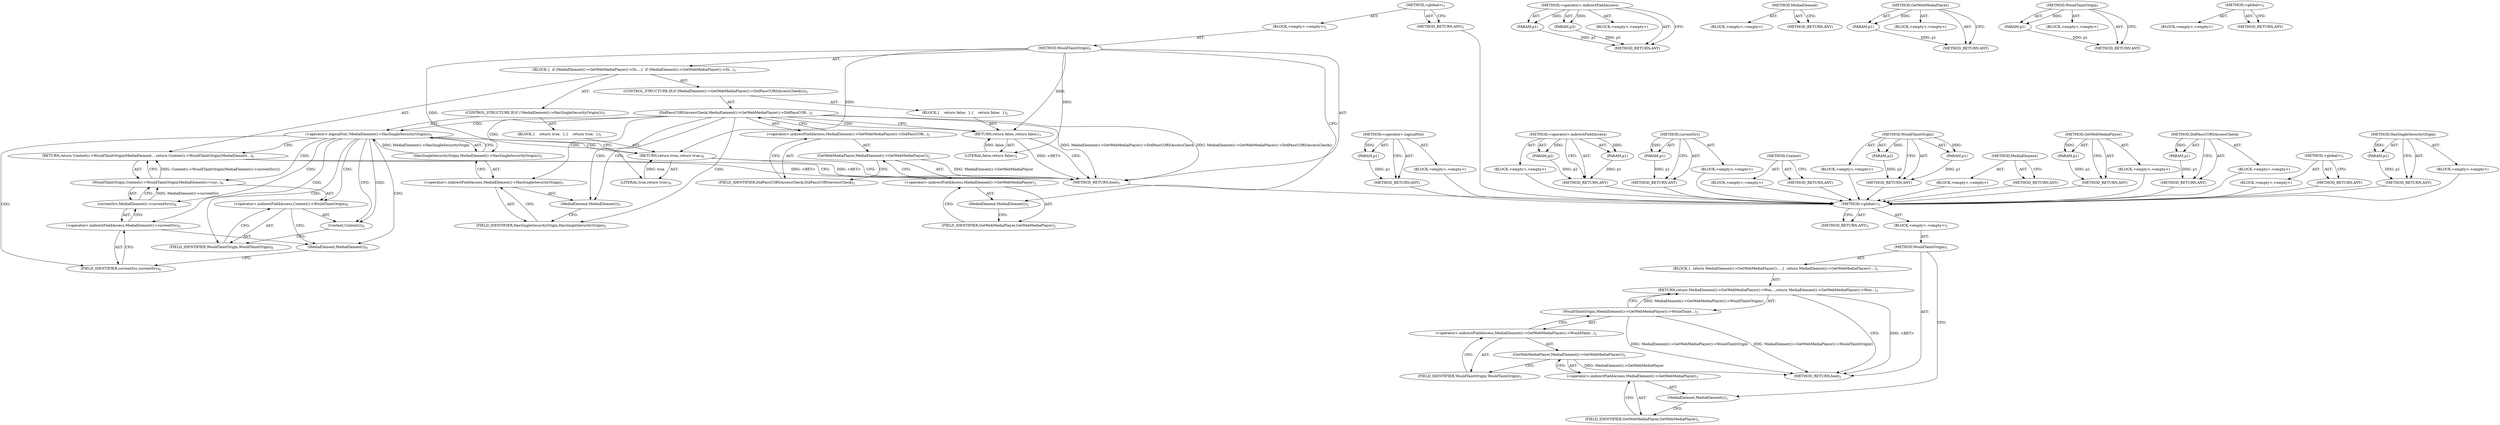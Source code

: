 digraph "&lt;global&gt;" {
vulnerable_72 [label=<(METHOD,&lt;operator&gt;.logicalNot)>];
vulnerable_73 [label=<(PARAM,p1)>];
vulnerable_74 [label=<(BLOCK,&lt;empty&gt;,&lt;empty&gt;)>];
vulnerable_75 [label=<(METHOD_RETURN,ANY)>];
vulnerable_6 [label=<(METHOD,&lt;global&gt;)<SUB>1</SUB>>];
vulnerable_7 [label=<(BLOCK,&lt;empty&gt;,&lt;empty&gt;)<SUB>1</SUB>>];
vulnerable_8 [label=<(METHOD,WouldTaintOrigin)<SUB>1</SUB>>];
vulnerable_9 [label=<(BLOCK,{
  if (MediaElement()-&gt;GetWebMediaPlayer()-&gt;Di...,{
  if (MediaElement()-&gt;GetWebMediaPlayer()-&gt;Di...)<SUB>1</SUB>>];
vulnerable_10 [label=<(CONTROL_STRUCTURE,IF,if (MediaElement()-&gt;GetWebMediaPlayer()-&gt;DidPassCORSAccessCheck()))<SUB>2</SUB>>];
vulnerable_11 [label=<(DidPassCORSAccessCheck,MediaElement()-&gt;GetWebMediaPlayer()-&gt;DidPassCOR...)<SUB>2</SUB>>];
vulnerable_12 [label=<(&lt;operator&gt;.indirectFieldAccess,MediaElement()-&gt;GetWebMediaPlayer()-&gt;DidPassCOR...)<SUB>2</SUB>>];
vulnerable_13 [label=<(GetWebMediaPlayer,MediaElement()-&gt;GetWebMediaPlayer())<SUB>2</SUB>>];
vulnerable_14 [label=<(&lt;operator&gt;.indirectFieldAccess,MediaElement()-&gt;GetWebMediaPlayer)<SUB>2</SUB>>];
vulnerable_15 [label=<(MediaElement,MediaElement())<SUB>2</SUB>>];
vulnerable_16 [label=<(FIELD_IDENTIFIER,GetWebMediaPlayer,GetWebMediaPlayer)<SUB>2</SUB>>];
vulnerable_17 [label=<(FIELD_IDENTIFIER,DidPassCORSAccessCheck,DidPassCORSAccessCheck)<SUB>2</SUB>>];
vulnerable_18 [label=<(BLOCK,{
    return false;
  },{
    return false;
  })<SUB>2</SUB>>];
vulnerable_19 [label=<(RETURN,return false;,return false;)<SUB>3</SUB>>];
vulnerable_20 [label=<(LITERAL,false,return false;)<SUB>3</SUB>>];
vulnerable_21 [label=<(CONTROL_STRUCTURE,IF,if (!MediaElement()-&gt;HasSingleSecurityOrigin()))<SUB>5</SUB>>];
vulnerable_22 [label=<(&lt;operator&gt;.logicalNot,!MediaElement()-&gt;HasSingleSecurityOrigin())<SUB>5</SUB>>];
vulnerable_23 [label=<(HasSingleSecurityOrigin,MediaElement()-&gt;HasSingleSecurityOrigin())<SUB>5</SUB>>];
vulnerable_24 [label=<(&lt;operator&gt;.indirectFieldAccess,MediaElement()-&gt;HasSingleSecurityOrigin)<SUB>5</SUB>>];
vulnerable_25 [label=<(MediaElement,MediaElement())<SUB>5</SUB>>];
vulnerable_26 [label=<(FIELD_IDENTIFIER,HasSingleSecurityOrigin,HasSingleSecurityOrigin)<SUB>5</SUB>>];
vulnerable_27 [label=<(BLOCK,{
    return true;
  },{
    return true;
  })<SUB>5</SUB>>];
vulnerable_28 [label=<(RETURN,return true;,return true;)<SUB>6</SUB>>];
vulnerable_29 [label=<(LITERAL,true,return true;)<SUB>6</SUB>>];
vulnerable_30 [label=<(RETURN,return Context()-&gt;WouldTaintOrigin(MediaElement...,return Context()-&gt;WouldTaintOrigin(MediaElement...)<SUB>8</SUB>>];
vulnerable_31 [label=<(WouldTaintOrigin,Context()-&gt;WouldTaintOrigin(MediaElement()-&gt;cur...)<SUB>8</SUB>>];
vulnerable_32 [label=<(&lt;operator&gt;.indirectFieldAccess,Context()-&gt;WouldTaintOrigin)<SUB>8</SUB>>];
vulnerable_33 [label=<(Context,Context())<SUB>8</SUB>>];
vulnerable_34 [label=<(FIELD_IDENTIFIER,WouldTaintOrigin,WouldTaintOrigin)<SUB>8</SUB>>];
vulnerable_35 [label=<(currentSrc,MediaElement()-&gt;currentSrc())<SUB>8</SUB>>];
vulnerable_36 [label=<(&lt;operator&gt;.indirectFieldAccess,MediaElement()-&gt;currentSrc)<SUB>8</SUB>>];
vulnerable_37 [label=<(MediaElement,MediaElement())<SUB>8</SUB>>];
vulnerable_38 [label=<(FIELD_IDENTIFIER,currentSrc,currentSrc)<SUB>8</SUB>>];
vulnerable_39 [label=<(METHOD_RETURN,bool)<SUB>1</SUB>>];
vulnerable_41 [label=<(METHOD_RETURN,ANY)<SUB>1</SUB>>];
vulnerable_60 [label=<(METHOD,&lt;operator&gt;.indirectFieldAccess)>];
vulnerable_61 [label=<(PARAM,p1)>];
vulnerable_62 [label=<(PARAM,p2)>];
vulnerable_63 [label=<(BLOCK,&lt;empty&gt;,&lt;empty&gt;)>];
vulnerable_64 [label=<(METHOD_RETURN,ANY)>];
vulnerable_88 [label=<(METHOD,currentSrc)>];
vulnerable_89 [label=<(PARAM,p1)>];
vulnerable_90 [label=<(BLOCK,&lt;empty&gt;,&lt;empty&gt;)>];
vulnerable_91 [label=<(METHOD_RETURN,ANY)>];
vulnerable_85 [label=<(METHOD,Context)>];
vulnerable_86 [label=<(BLOCK,&lt;empty&gt;,&lt;empty&gt;)>];
vulnerable_87 [label=<(METHOD_RETURN,ANY)>];
vulnerable_80 [label=<(METHOD,WouldTaintOrigin)>];
vulnerable_81 [label=<(PARAM,p1)>];
vulnerable_82 [label=<(PARAM,p2)>];
vulnerable_83 [label=<(BLOCK,&lt;empty&gt;,&lt;empty&gt;)>];
vulnerable_84 [label=<(METHOD_RETURN,ANY)>];
vulnerable_69 [label=<(METHOD,MediaElement)>];
vulnerable_70 [label=<(BLOCK,&lt;empty&gt;,&lt;empty&gt;)>];
vulnerable_71 [label=<(METHOD_RETURN,ANY)>];
vulnerable_65 [label=<(METHOD,GetWebMediaPlayer)>];
vulnerable_66 [label=<(PARAM,p1)>];
vulnerable_67 [label=<(BLOCK,&lt;empty&gt;,&lt;empty&gt;)>];
vulnerable_68 [label=<(METHOD_RETURN,ANY)>];
vulnerable_56 [label=<(METHOD,DidPassCORSAccessCheck)>];
vulnerable_57 [label=<(PARAM,p1)>];
vulnerable_58 [label=<(BLOCK,&lt;empty&gt;,&lt;empty&gt;)>];
vulnerable_59 [label=<(METHOD_RETURN,ANY)>];
vulnerable_50 [label=<(METHOD,&lt;global&gt;)<SUB>1</SUB>>];
vulnerable_51 [label=<(BLOCK,&lt;empty&gt;,&lt;empty&gt;)>];
vulnerable_52 [label=<(METHOD_RETURN,ANY)>];
vulnerable_76 [label=<(METHOD,HasSingleSecurityOrigin)>];
vulnerable_77 [label=<(PARAM,p1)>];
vulnerable_78 [label=<(BLOCK,&lt;empty&gt;,&lt;empty&gt;)>];
vulnerable_79 [label=<(METHOD_RETURN,ANY)>];
fixed_6 [label=<(METHOD,&lt;global&gt;)<SUB>1</SUB>>];
fixed_7 [label=<(BLOCK,&lt;empty&gt;,&lt;empty&gt;)<SUB>1</SUB>>];
fixed_8 [label=<(METHOD,WouldTaintOrigin)<SUB>1</SUB>>];
fixed_9 [label=<(BLOCK,{
  return MediaElement()-&gt;GetWebMediaPlayer()-...,{
  return MediaElement()-&gt;GetWebMediaPlayer()-...)<SUB>1</SUB>>];
fixed_10 [label=<(RETURN,return MediaElement()-&gt;GetWebMediaPlayer()-&gt;Wou...,return MediaElement()-&gt;GetWebMediaPlayer()-&gt;Wou...)<SUB>2</SUB>>];
fixed_11 [label=<(WouldTaintOrigin,MediaElement()-&gt;GetWebMediaPlayer()-&gt;WouldTaint...)<SUB>2</SUB>>];
fixed_12 [label=<(&lt;operator&gt;.indirectFieldAccess,MediaElement()-&gt;GetWebMediaPlayer()-&gt;WouldTaint...)<SUB>2</SUB>>];
fixed_13 [label=<(GetWebMediaPlayer,MediaElement()-&gt;GetWebMediaPlayer())<SUB>2</SUB>>];
fixed_14 [label=<(&lt;operator&gt;.indirectFieldAccess,MediaElement()-&gt;GetWebMediaPlayer)<SUB>2</SUB>>];
fixed_15 [label=<(MediaElement,MediaElement())<SUB>2</SUB>>];
fixed_16 [label=<(FIELD_IDENTIFIER,GetWebMediaPlayer,GetWebMediaPlayer)<SUB>2</SUB>>];
fixed_17 [label=<(FIELD_IDENTIFIER,WouldTaintOrigin,WouldTaintOrigin)<SUB>2</SUB>>];
fixed_18 [label=<(METHOD_RETURN,bool)<SUB>1</SUB>>];
fixed_20 [label=<(METHOD_RETURN,ANY)<SUB>1</SUB>>];
fixed_39 [label=<(METHOD,&lt;operator&gt;.indirectFieldAccess)>];
fixed_40 [label=<(PARAM,p1)>];
fixed_41 [label=<(PARAM,p2)>];
fixed_42 [label=<(BLOCK,&lt;empty&gt;,&lt;empty&gt;)>];
fixed_43 [label=<(METHOD_RETURN,ANY)>];
fixed_48 [label=<(METHOD,MediaElement)>];
fixed_49 [label=<(BLOCK,&lt;empty&gt;,&lt;empty&gt;)>];
fixed_50 [label=<(METHOD_RETURN,ANY)>];
fixed_44 [label=<(METHOD,GetWebMediaPlayer)>];
fixed_45 [label=<(PARAM,p1)>];
fixed_46 [label=<(BLOCK,&lt;empty&gt;,&lt;empty&gt;)>];
fixed_47 [label=<(METHOD_RETURN,ANY)>];
fixed_35 [label=<(METHOD,WouldTaintOrigin)>];
fixed_36 [label=<(PARAM,p1)>];
fixed_37 [label=<(BLOCK,&lt;empty&gt;,&lt;empty&gt;)>];
fixed_38 [label=<(METHOD_RETURN,ANY)>];
fixed_29 [label=<(METHOD,&lt;global&gt;)<SUB>1</SUB>>];
fixed_30 [label=<(BLOCK,&lt;empty&gt;,&lt;empty&gt;)>];
fixed_31 [label=<(METHOD_RETURN,ANY)>];
vulnerable_72 -> vulnerable_73  [key=0, label="AST: "];
vulnerable_72 -> vulnerable_73  [key=1, label="DDG: "];
vulnerable_72 -> vulnerable_74  [key=0, label="AST: "];
vulnerable_72 -> vulnerable_75  [key=0, label="AST: "];
vulnerable_72 -> vulnerable_75  [key=1, label="CFG: "];
vulnerable_73 -> vulnerable_75  [key=0, label="DDG: p1"];
vulnerable_74 -> fixed_6  [key=0];
vulnerable_75 -> fixed_6  [key=0];
vulnerable_6 -> vulnerable_7  [key=0, label="AST: "];
vulnerable_6 -> vulnerable_41  [key=0, label="AST: "];
vulnerable_6 -> vulnerable_41  [key=1, label="CFG: "];
vulnerable_7 -> vulnerable_8  [key=0, label="AST: "];
vulnerable_8 -> vulnerable_9  [key=0, label="AST: "];
vulnerable_8 -> vulnerable_39  [key=0, label="AST: "];
vulnerable_8 -> vulnerable_15  [key=0, label="CFG: "];
vulnerable_8 -> vulnerable_19  [key=0, label="DDG: "];
vulnerable_8 -> vulnerable_28  [key=0, label="DDG: "];
vulnerable_8 -> vulnerable_20  [key=0, label="DDG: "];
vulnerable_8 -> vulnerable_29  [key=0, label="DDG: "];
vulnerable_9 -> vulnerable_10  [key=0, label="AST: "];
vulnerable_9 -> vulnerable_21  [key=0, label="AST: "];
vulnerable_9 -> vulnerable_30  [key=0, label="AST: "];
vulnerable_10 -> vulnerable_11  [key=0, label="AST: "];
vulnerable_10 -> vulnerable_18  [key=0, label="AST: "];
vulnerable_11 -> vulnerable_12  [key=0, label="AST: "];
vulnerable_11 -> vulnerable_25  [key=0, label="CFG: "];
vulnerable_11 -> vulnerable_25  [key=1, label="CDG: "];
vulnerable_11 -> vulnerable_19  [key=0, label="CFG: "];
vulnerable_11 -> vulnerable_19  [key=1, label="CDG: "];
vulnerable_11 -> vulnerable_39  [key=0, label="DDG: MediaElement()-&gt;GetWebMediaPlayer()-&gt;DidPassCORSAccessCheck"];
vulnerable_11 -> vulnerable_39  [key=1, label="DDG: MediaElement()-&gt;GetWebMediaPlayer()-&gt;DidPassCORSAccessCheck()"];
vulnerable_11 -> vulnerable_24  [key=0, label="CDG: "];
vulnerable_11 -> vulnerable_26  [key=0, label="CDG: "];
vulnerable_11 -> vulnerable_23  [key=0, label="CDG: "];
vulnerable_11 -> vulnerable_22  [key=0, label="CDG: "];
vulnerable_12 -> vulnerable_13  [key=0, label="AST: "];
vulnerable_12 -> vulnerable_17  [key=0, label="AST: "];
vulnerable_12 -> vulnerable_11  [key=0, label="CFG: "];
vulnerable_13 -> vulnerable_14  [key=0, label="AST: "];
vulnerable_13 -> vulnerable_17  [key=0, label="CFG: "];
vulnerable_13 -> vulnerable_39  [key=0, label="DDG: MediaElement()-&gt;GetWebMediaPlayer"];
vulnerable_14 -> vulnerable_15  [key=0, label="AST: "];
vulnerable_14 -> vulnerable_16  [key=0, label="AST: "];
vulnerable_14 -> vulnerable_13  [key=0, label="CFG: "];
vulnerable_15 -> vulnerable_16  [key=0, label="CFG: "];
vulnerable_16 -> vulnerable_14  [key=0, label="CFG: "];
vulnerable_17 -> vulnerable_12  [key=0, label="CFG: "];
vulnerable_18 -> vulnerable_19  [key=0, label="AST: "];
vulnerable_19 -> vulnerable_20  [key=0, label="AST: "];
vulnerable_19 -> vulnerable_39  [key=0, label="CFG: "];
vulnerable_19 -> vulnerable_39  [key=1, label="DDG: &lt;RET&gt;"];
vulnerable_20 -> vulnerable_19  [key=0, label="DDG: false"];
vulnerable_21 -> vulnerable_22  [key=0, label="AST: "];
vulnerable_21 -> vulnerable_27  [key=0, label="AST: "];
vulnerable_22 -> vulnerable_23  [key=0, label="AST: "];
vulnerable_22 -> vulnerable_33  [key=0, label="CFG: "];
vulnerable_22 -> vulnerable_33  [key=1, label="CDG: "];
vulnerable_22 -> vulnerable_28  [key=0, label="CFG: "];
vulnerable_22 -> vulnerable_28  [key=1, label="CDG: "];
vulnerable_22 -> vulnerable_30  [key=0, label="CDG: "];
vulnerable_22 -> vulnerable_34  [key=0, label="CDG: "];
vulnerable_22 -> vulnerable_32  [key=0, label="CDG: "];
vulnerable_22 -> vulnerable_36  [key=0, label="CDG: "];
vulnerable_22 -> vulnerable_35  [key=0, label="CDG: "];
vulnerable_22 -> vulnerable_37  [key=0, label="CDG: "];
vulnerable_22 -> vulnerable_38  [key=0, label="CDG: "];
vulnerable_22 -> vulnerable_31  [key=0, label="CDG: "];
vulnerable_23 -> vulnerable_24  [key=0, label="AST: "];
vulnerable_23 -> vulnerable_22  [key=0, label="CFG: "];
vulnerable_23 -> vulnerable_22  [key=1, label="DDG: MediaElement()-&gt;HasSingleSecurityOrigin"];
vulnerable_24 -> vulnerable_25  [key=0, label="AST: "];
vulnerable_24 -> vulnerable_26  [key=0, label="AST: "];
vulnerable_24 -> vulnerable_23  [key=0, label="CFG: "];
vulnerable_25 -> vulnerable_26  [key=0, label="CFG: "];
vulnerable_26 -> vulnerable_24  [key=0, label="CFG: "];
vulnerable_27 -> vulnerable_28  [key=0, label="AST: "];
vulnerable_28 -> vulnerable_29  [key=0, label="AST: "];
vulnerable_28 -> vulnerable_39  [key=0, label="CFG: "];
vulnerable_28 -> vulnerable_39  [key=1, label="DDG: &lt;RET&gt;"];
vulnerable_29 -> vulnerable_28  [key=0, label="DDG: true"];
vulnerable_30 -> vulnerable_31  [key=0, label="AST: "];
vulnerable_30 -> vulnerable_39  [key=0, label="CFG: "];
vulnerable_30 -> vulnerable_39  [key=1, label="DDG: &lt;RET&gt;"];
vulnerable_31 -> vulnerable_32  [key=0, label="AST: "];
vulnerable_31 -> vulnerable_35  [key=0, label="AST: "];
vulnerable_31 -> vulnerable_30  [key=0, label="CFG: "];
vulnerable_31 -> vulnerable_30  [key=1, label="DDG: Context()-&gt;WouldTaintOrigin(MediaElement()-&gt;currentSrc())"];
vulnerable_32 -> vulnerable_33  [key=0, label="AST: "];
vulnerable_32 -> vulnerable_34  [key=0, label="AST: "];
vulnerable_32 -> vulnerable_37  [key=0, label="CFG: "];
vulnerable_33 -> vulnerable_34  [key=0, label="CFG: "];
vulnerable_34 -> vulnerable_32  [key=0, label="CFG: "];
vulnerable_35 -> vulnerable_36  [key=0, label="AST: "];
vulnerable_35 -> vulnerable_31  [key=0, label="CFG: "];
vulnerable_35 -> vulnerable_31  [key=1, label="DDG: MediaElement()-&gt;currentSrc"];
vulnerable_36 -> vulnerable_37  [key=0, label="AST: "];
vulnerable_36 -> vulnerable_38  [key=0, label="AST: "];
vulnerable_36 -> vulnerable_35  [key=0, label="CFG: "];
vulnerable_37 -> vulnerable_38  [key=0, label="CFG: "];
vulnerable_38 -> vulnerable_36  [key=0, label="CFG: "];
vulnerable_39 -> fixed_6  [key=0];
vulnerable_41 -> fixed_6  [key=0];
vulnerable_60 -> vulnerable_61  [key=0, label="AST: "];
vulnerable_60 -> vulnerable_61  [key=1, label="DDG: "];
vulnerable_60 -> vulnerable_63  [key=0, label="AST: "];
vulnerable_60 -> vulnerable_62  [key=0, label="AST: "];
vulnerable_60 -> vulnerable_62  [key=1, label="DDG: "];
vulnerable_60 -> vulnerable_64  [key=0, label="AST: "];
vulnerable_60 -> vulnerable_64  [key=1, label="CFG: "];
vulnerable_61 -> vulnerable_64  [key=0, label="DDG: p1"];
vulnerable_62 -> vulnerable_64  [key=0, label="DDG: p2"];
vulnerable_63 -> fixed_6  [key=0];
vulnerable_64 -> fixed_6  [key=0];
vulnerable_88 -> vulnerable_89  [key=0, label="AST: "];
vulnerable_88 -> vulnerable_89  [key=1, label="DDG: "];
vulnerable_88 -> vulnerable_90  [key=0, label="AST: "];
vulnerable_88 -> vulnerable_91  [key=0, label="AST: "];
vulnerable_88 -> vulnerable_91  [key=1, label="CFG: "];
vulnerable_89 -> vulnerable_91  [key=0, label="DDG: p1"];
vulnerable_90 -> fixed_6  [key=0];
vulnerable_91 -> fixed_6  [key=0];
vulnerable_85 -> vulnerable_86  [key=0, label="AST: "];
vulnerable_85 -> vulnerable_87  [key=0, label="AST: "];
vulnerable_85 -> vulnerable_87  [key=1, label="CFG: "];
vulnerable_86 -> fixed_6  [key=0];
vulnerable_87 -> fixed_6  [key=0];
vulnerable_80 -> vulnerable_81  [key=0, label="AST: "];
vulnerable_80 -> vulnerable_81  [key=1, label="DDG: "];
vulnerable_80 -> vulnerable_83  [key=0, label="AST: "];
vulnerable_80 -> vulnerable_82  [key=0, label="AST: "];
vulnerable_80 -> vulnerable_82  [key=1, label="DDG: "];
vulnerable_80 -> vulnerable_84  [key=0, label="AST: "];
vulnerable_80 -> vulnerable_84  [key=1, label="CFG: "];
vulnerable_81 -> vulnerable_84  [key=0, label="DDG: p1"];
vulnerable_82 -> vulnerable_84  [key=0, label="DDG: p2"];
vulnerable_83 -> fixed_6  [key=0];
vulnerable_84 -> fixed_6  [key=0];
vulnerable_69 -> vulnerable_70  [key=0, label="AST: "];
vulnerable_69 -> vulnerable_71  [key=0, label="AST: "];
vulnerable_69 -> vulnerable_71  [key=1, label="CFG: "];
vulnerable_70 -> fixed_6  [key=0];
vulnerable_71 -> fixed_6  [key=0];
vulnerable_65 -> vulnerable_66  [key=0, label="AST: "];
vulnerable_65 -> vulnerable_66  [key=1, label="DDG: "];
vulnerable_65 -> vulnerable_67  [key=0, label="AST: "];
vulnerable_65 -> vulnerable_68  [key=0, label="AST: "];
vulnerable_65 -> vulnerable_68  [key=1, label="CFG: "];
vulnerable_66 -> vulnerable_68  [key=0, label="DDG: p1"];
vulnerable_67 -> fixed_6  [key=0];
vulnerable_68 -> fixed_6  [key=0];
vulnerable_56 -> vulnerable_57  [key=0, label="AST: "];
vulnerable_56 -> vulnerable_57  [key=1, label="DDG: "];
vulnerable_56 -> vulnerable_58  [key=0, label="AST: "];
vulnerable_56 -> vulnerable_59  [key=0, label="AST: "];
vulnerable_56 -> vulnerable_59  [key=1, label="CFG: "];
vulnerable_57 -> vulnerable_59  [key=0, label="DDG: p1"];
vulnerable_58 -> fixed_6  [key=0];
vulnerable_59 -> fixed_6  [key=0];
vulnerable_50 -> vulnerable_51  [key=0, label="AST: "];
vulnerable_50 -> vulnerable_52  [key=0, label="AST: "];
vulnerable_50 -> vulnerable_52  [key=1, label="CFG: "];
vulnerable_51 -> fixed_6  [key=0];
vulnerable_52 -> fixed_6  [key=0];
vulnerable_76 -> vulnerable_77  [key=0, label="AST: "];
vulnerable_76 -> vulnerable_77  [key=1, label="DDG: "];
vulnerable_76 -> vulnerable_78  [key=0, label="AST: "];
vulnerable_76 -> vulnerable_79  [key=0, label="AST: "];
vulnerable_76 -> vulnerable_79  [key=1, label="CFG: "];
vulnerable_77 -> vulnerable_79  [key=0, label="DDG: p1"];
vulnerable_78 -> fixed_6  [key=0];
vulnerable_79 -> fixed_6  [key=0];
fixed_6 -> fixed_7  [key=0, label="AST: "];
fixed_6 -> fixed_20  [key=0, label="AST: "];
fixed_6 -> fixed_20  [key=1, label="CFG: "];
fixed_7 -> fixed_8  [key=0, label="AST: "];
fixed_8 -> fixed_9  [key=0, label="AST: "];
fixed_8 -> fixed_18  [key=0, label="AST: "];
fixed_8 -> fixed_15  [key=0, label="CFG: "];
fixed_9 -> fixed_10  [key=0, label="AST: "];
fixed_10 -> fixed_11  [key=0, label="AST: "];
fixed_10 -> fixed_18  [key=0, label="CFG: "];
fixed_10 -> fixed_18  [key=1, label="DDG: &lt;RET&gt;"];
fixed_11 -> fixed_12  [key=0, label="AST: "];
fixed_11 -> fixed_10  [key=0, label="CFG: "];
fixed_11 -> fixed_10  [key=1, label="DDG: MediaElement()-&gt;GetWebMediaPlayer()-&gt;WouldTaintOrigin()"];
fixed_11 -> fixed_18  [key=0, label="DDG: MediaElement()-&gt;GetWebMediaPlayer()-&gt;WouldTaintOrigin"];
fixed_11 -> fixed_18  [key=1, label="DDG: MediaElement()-&gt;GetWebMediaPlayer()-&gt;WouldTaintOrigin()"];
fixed_12 -> fixed_13  [key=0, label="AST: "];
fixed_12 -> fixed_17  [key=0, label="AST: "];
fixed_12 -> fixed_11  [key=0, label="CFG: "];
fixed_13 -> fixed_14  [key=0, label="AST: "];
fixed_13 -> fixed_17  [key=0, label="CFG: "];
fixed_13 -> fixed_18  [key=0, label="DDG: MediaElement()-&gt;GetWebMediaPlayer"];
fixed_14 -> fixed_15  [key=0, label="AST: "];
fixed_14 -> fixed_16  [key=0, label="AST: "];
fixed_14 -> fixed_13  [key=0, label="CFG: "];
fixed_15 -> fixed_16  [key=0, label="CFG: "];
fixed_16 -> fixed_14  [key=0, label="CFG: "];
fixed_17 -> fixed_12  [key=0, label="CFG: "];
fixed_39 -> fixed_40  [key=0, label="AST: "];
fixed_39 -> fixed_40  [key=1, label="DDG: "];
fixed_39 -> fixed_42  [key=0, label="AST: "];
fixed_39 -> fixed_41  [key=0, label="AST: "];
fixed_39 -> fixed_41  [key=1, label="DDG: "];
fixed_39 -> fixed_43  [key=0, label="AST: "];
fixed_39 -> fixed_43  [key=1, label="CFG: "];
fixed_40 -> fixed_43  [key=0, label="DDG: p1"];
fixed_41 -> fixed_43  [key=0, label="DDG: p2"];
fixed_48 -> fixed_49  [key=0, label="AST: "];
fixed_48 -> fixed_50  [key=0, label="AST: "];
fixed_48 -> fixed_50  [key=1, label="CFG: "];
fixed_44 -> fixed_45  [key=0, label="AST: "];
fixed_44 -> fixed_45  [key=1, label="DDG: "];
fixed_44 -> fixed_46  [key=0, label="AST: "];
fixed_44 -> fixed_47  [key=0, label="AST: "];
fixed_44 -> fixed_47  [key=1, label="CFG: "];
fixed_45 -> fixed_47  [key=0, label="DDG: p1"];
fixed_35 -> fixed_36  [key=0, label="AST: "];
fixed_35 -> fixed_36  [key=1, label="DDG: "];
fixed_35 -> fixed_37  [key=0, label="AST: "];
fixed_35 -> fixed_38  [key=0, label="AST: "];
fixed_35 -> fixed_38  [key=1, label="CFG: "];
fixed_36 -> fixed_38  [key=0, label="DDG: p1"];
fixed_29 -> fixed_30  [key=0, label="AST: "];
fixed_29 -> fixed_31  [key=0, label="AST: "];
fixed_29 -> fixed_31  [key=1, label="CFG: "];
}

